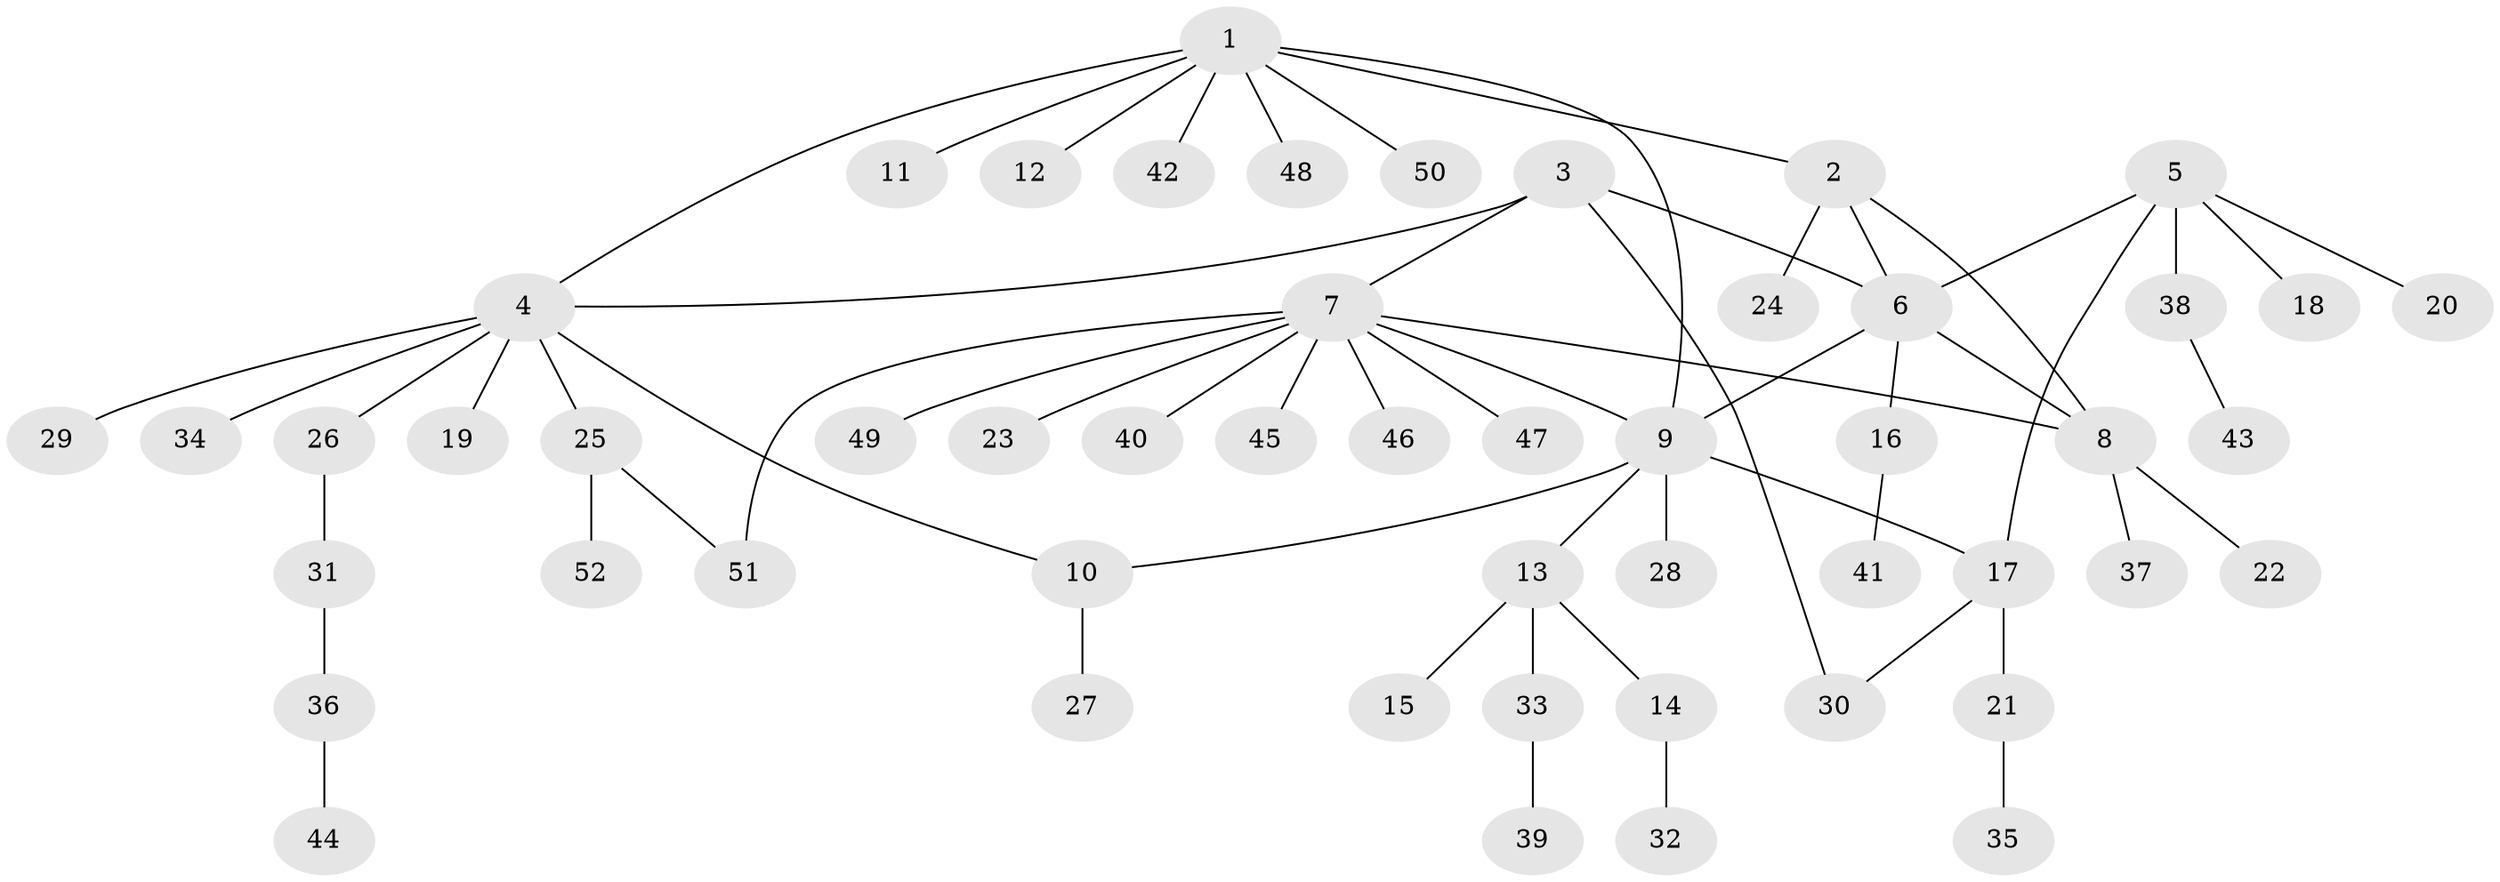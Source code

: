 // Generated by graph-tools (version 1.1) at 2025/11/02/27/25 16:11:32]
// undirected, 52 vertices, 60 edges
graph export_dot {
graph [start="1"]
  node [color=gray90,style=filled];
  1;
  2;
  3;
  4;
  5;
  6;
  7;
  8;
  9;
  10;
  11;
  12;
  13;
  14;
  15;
  16;
  17;
  18;
  19;
  20;
  21;
  22;
  23;
  24;
  25;
  26;
  27;
  28;
  29;
  30;
  31;
  32;
  33;
  34;
  35;
  36;
  37;
  38;
  39;
  40;
  41;
  42;
  43;
  44;
  45;
  46;
  47;
  48;
  49;
  50;
  51;
  52;
  1 -- 2;
  1 -- 4;
  1 -- 9;
  1 -- 11;
  1 -- 12;
  1 -- 42;
  1 -- 48;
  1 -- 50;
  2 -- 6;
  2 -- 8;
  2 -- 24;
  3 -- 4;
  3 -- 6;
  3 -- 7;
  3 -- 30;
  4 -- 10;
  4 -- 19;
  4 -- 25;
  4 -- 26;
  4 -- 29;
  4 -- 34;
  5 -- 6;
  5 -- 17;
  5 -- 18;
  5 -- 20;
  5 -- 38;
  6 -- 8;
  6 -- 9;
  6 -- 16;
  7 -- 8;
  7 -- 9;
  7 -- 23;
  7 -- 40;
  7 -- 45;
  7 -- 46;
  7 -- 47;
  7 -- 49;
  7 -- 51;
  8 -- 22;
  8 -- 37;
  9 -- 10;
  9 -- 13;
  9 -- 17;
  9 -- 28;
  10 -- 27;
  13 -- 14;
  13 -- 15;
  13 -- 33;
  14 -- 32;
  16 -- 41;
  17 -- 21;
  17 -- 30;
  21 -- 35;
  25 -- 51;
  25 -- 52;
  26 -- 31;
  31 -- 36;
  33 -- 39;
  36 -- 44;
  38 -- 43;
}
